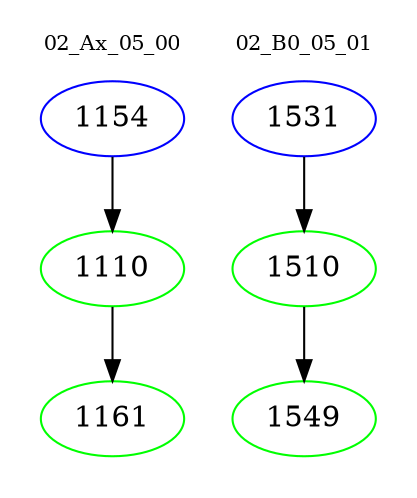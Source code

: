digraph{
subgraph cluster_0 {
color = white
label = "02_Ax_05_00";
fontsize=10;
T0_1154 [label="1154", color="blue"]
T0_1154 -> T0_1110 [color="black"]
T0_1110 [label="1110", color="green"]
T0_1110 -> T0_1161 [color="black"]
T0_1161 [label="1161", color="green"]
}
subgraph cluster_1 {
color = white
label = "02_B0_05_01";
fontsize=10;
T1_1531 [label="1531", color="blue"]
T1_1531 -> T1_1510 [color="black"]
T1_1510 [label="1510", color="green"]
T1_1510 -> T1_1549 [color="black"]
T1_1549 [label="1549", color="green"]
}
}
